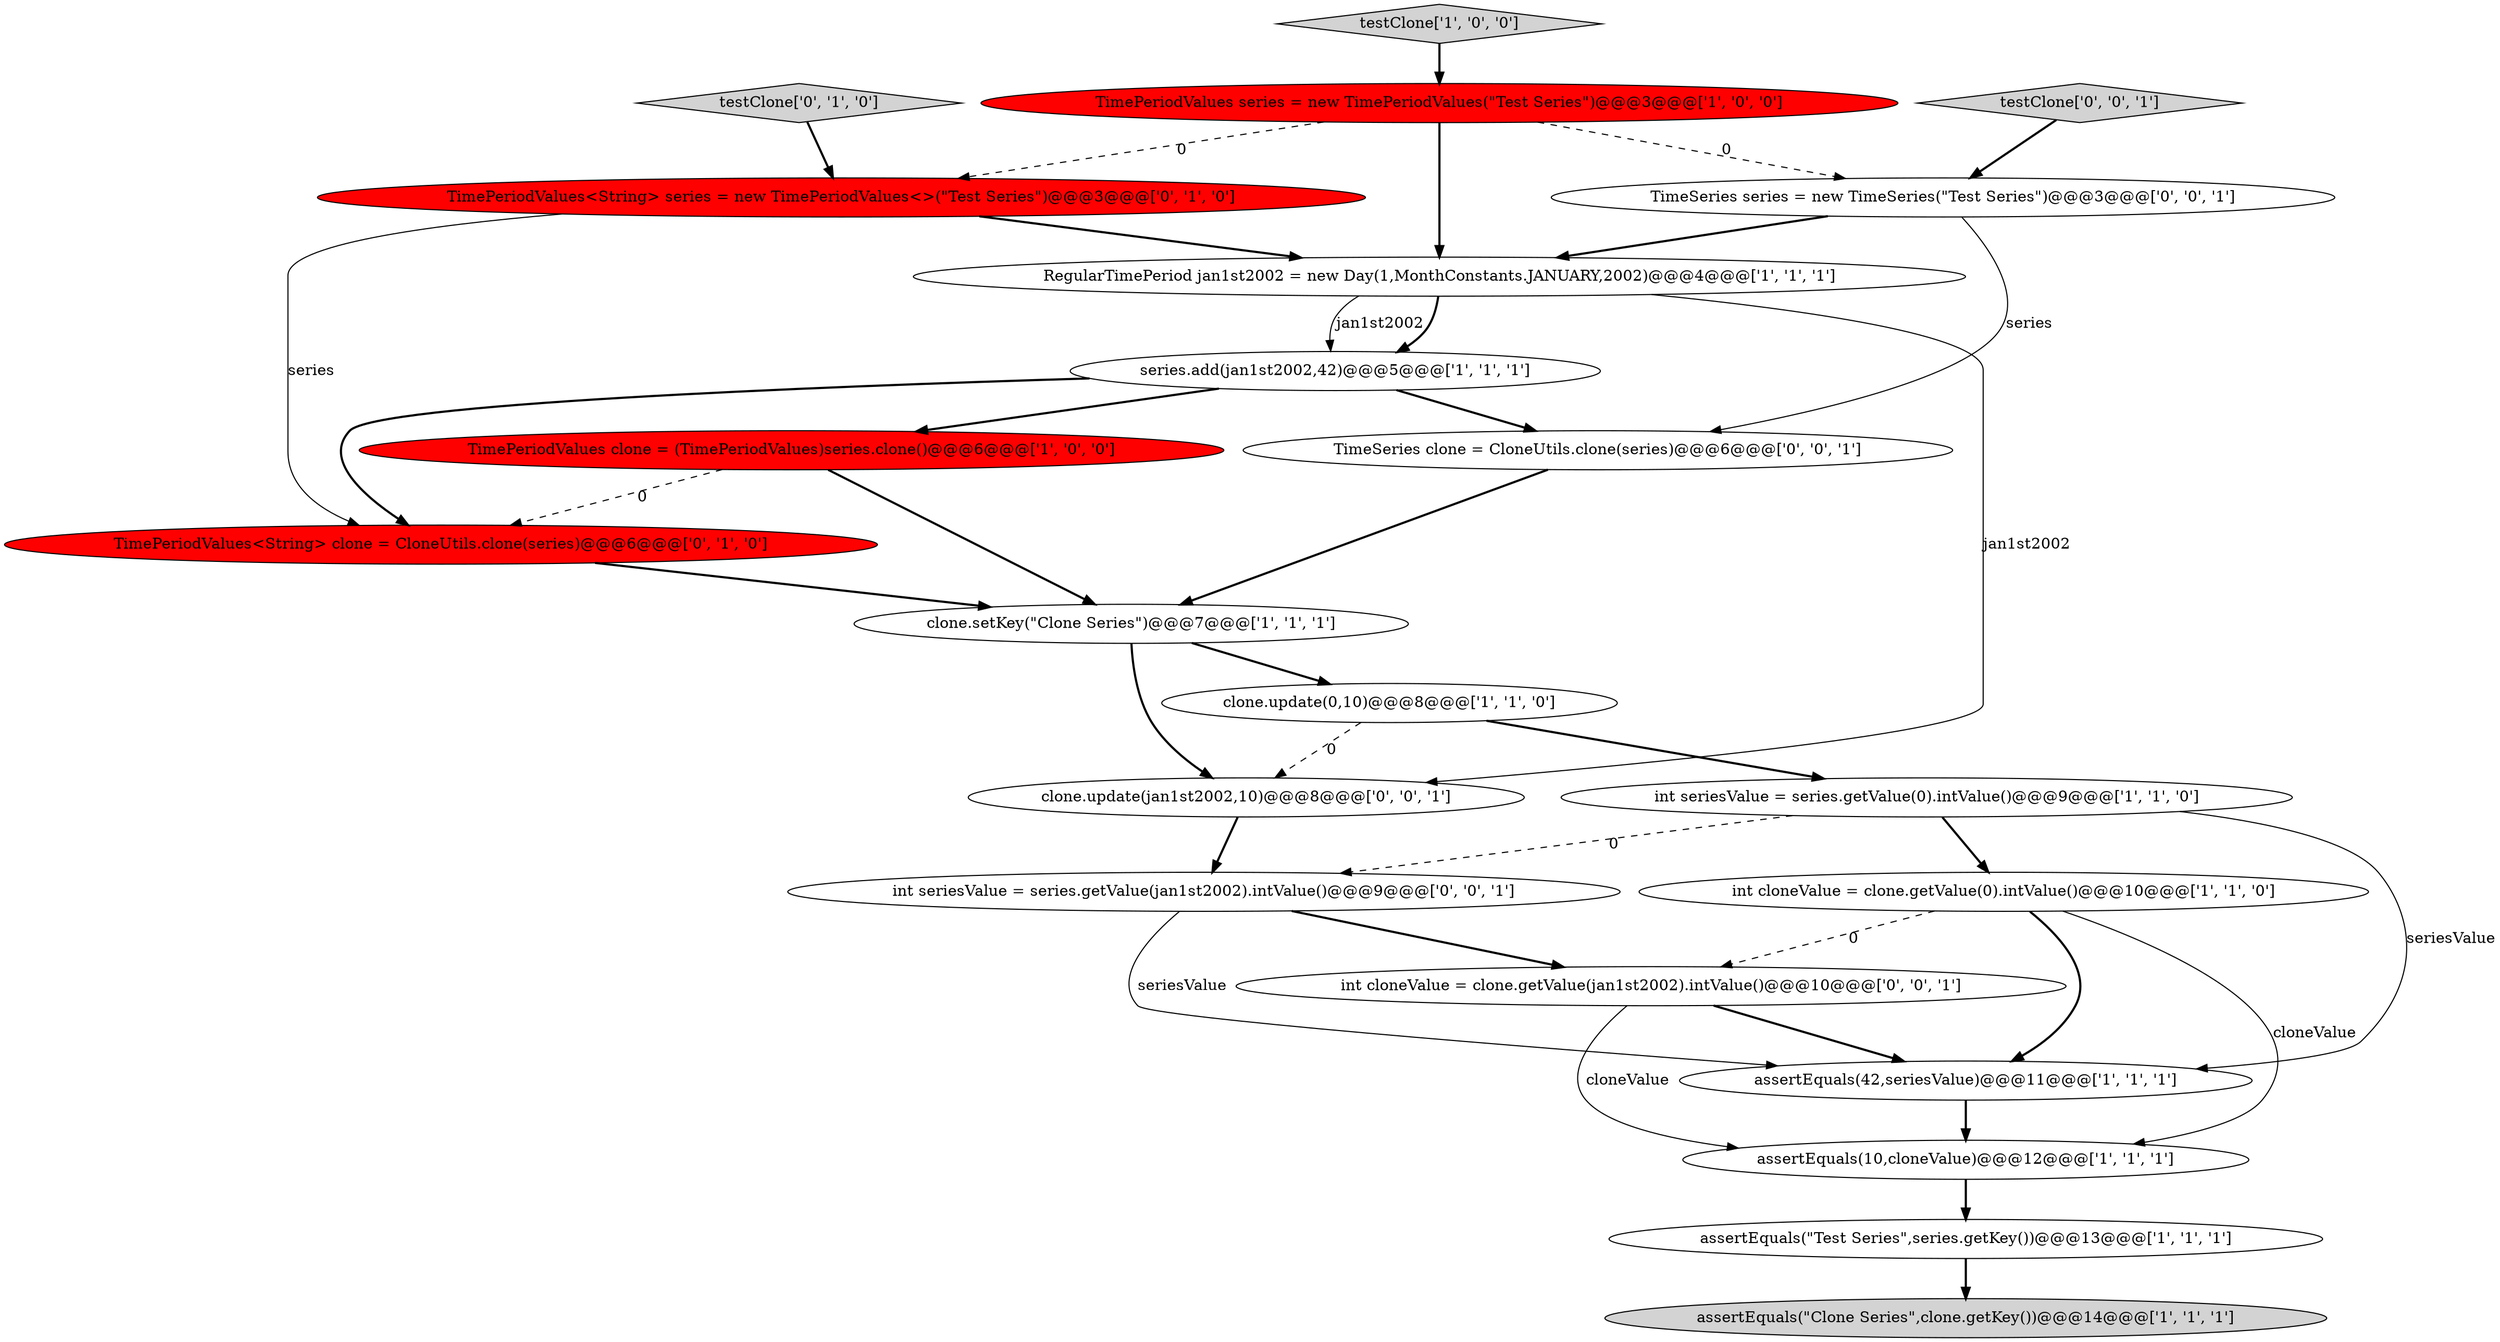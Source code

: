 digraph {
3 [style = filled, label = "clone.update(0,10)@@@8@@@['1', '1', '0']", fillcolor = white, shape = ellipse image = "AAA0AAABBB1BBB"];
10 [style = filled, label = "assertEquals(10,cloneValue)@@@12@@@['1', '1', '1']", fillcolor = white, shape = ellipse image = "AAA0AAABBB1BBB"];
5 [style = filled, label = "int seriesValue = series.getValue(0).intValue()@@@9@@@['1', '1', '0']", fillcolor = white, shape = ellipse image = "AAA0AAABBB1BBB"];
15 [style = filled, label = "TimePeriodValues<String> series = new TimePeriodValues<>(\"Test Series\")@@@3@@@['0', '1', '0']", fillcolor = red, shape = ellipse image = "AAA1AAABBB2BBB"];
7 [style = filled, label = "series.add(jan1st2002,42)@@@5@@@['1', '1', '1']", fillcolor = white, shape = ellipse image = "AAA0AAABBB1BBB"];
20 [style = filled, label = "clone.update(jan1st2002,10)@@@8@@@['0', '0', '1']", fillcolor = white, shape = ellipse image = "AAA0AAABBB3BBB"];
18 [style = filled, label = "TimeSeries clone = CloneUtils.clone(series)@@@6@@@['0', '0', '1']", fillcolor = white, shape = ellipse image = "AAA0AAABBB3BBB"];
1 [style = filled, label = "assertEquals(42,seriesValue)@@@11@@@['1', '1', '1']", fillcolor = white, shape = ellipse image = "AAA0AAABBB1BBB"];
13 [style = filled, label = "testClone['0', '1', '0']", fillcolor = lightgray, shape = diamond image = "AAA0AAABBB2BBB"];
2 [style = filled, label = "testClone['1', '0', '0']", fillcolor = lightgray, shape = diamond image = "AAA0AAABBB1BBB"];
8 [style = filled, label = "RegularTimePeriod jan1st2002 = new Day(1,MonthConstants.JANUARY,2002)@@@4@@@['1', '1', '1']", fillcolor = white, shape = ellipse image = "AAA0AAABBB1BBB"];
12 [style = filled, label = "TimePeriodValues series = new TimePeriodValues(\"Test Series\")@@@3@@@['1', '0', '0']", fillcolor = red, shape = ellipse image = "AAA1AAABBB1BBB"];
21 [style = filled, label = "TimeSeries series = new TimeSeries(\"Test Series\")@@@3@@@['0', '0', '1']", fillcolor = white, shape = ellipse image = "AAA0AAABBB3BBB"];
19 [style = filled, label = "int cloneValue = clone.getValue(jan1st2002).intValue()@@@10@@@['0', '0', '1']", fillcolor = white, shape = ellipse image = "AAA0AAABBB3BBB"];
9 [style = filled, label = "clone.setKey(\"Clone Series\")@@@7@@@['1', '1', '1']", fillcolor = white, shape = ellipse image = "AAA0AAABBB1BBB"];
16 [style = filled, label = "int seriesValue = series.getValue(jan1st2002).intValue()@@@9@@@['0', '0', '1']", fillcolor = white, shape = ellipse image = "AAA0AAABBB3BBB"];
14 [style = filled, label = "TimePeriodValues<String> clone = CloneUtils.clone(series)@@@6@@@['0', '1', '0']", fillcolor = red, shape = ellipse image = "AAA1AAABBB2BBB"];
17 [style = filled, label = "testClone['0', '0', '1']", fillcolor = lightgray, shape = diamond image = "AAA0AAABBB3BBB"];
0 [style = filled, label = "TimePeriodValues clone = (TimePeriodValues)series.clone()@@@6@@@['1', '0', '0']", fillcolor = red, shape = ellipse image = "AAA1AAABBB1BBB"];
4 [style = filled, label = "assertEquals(\"Clone Series\",clone.getKey())@@@14@@@['1', '1', '1']", fillcolor = lightgray, shape = ellipse image = "AAA0AAABBB1BBB"];
11 [style = filled, label = "assertEquals(\"Test Series\",series.getKey())@@@13@@@['1', '1', '1']", fillcolor = white, shape = ellipse image = "AAA0AAABBB1BBB"];
6 [style = filled, label = "int cloneValue = clone.getValue(0).intValue()@@@10@@@['1', '1', '0']", fillcolor = white, shape = ellipse image = "AAA0AAABBB1BBB"];
8->7 [style = solid, label="jan1st2002"];
19->10 [style = solid, label="cloneValue"];
0->9 [style = bold, label=""];
15->14 [style = solid, label="series"];
11->4 [style = bold, label=""];
21->8 [style = bold, label=""];
16->1 [style = solid, label="seriesValue"];
9->20 [style = bold, label=""];
7->0 [style = bold, label=""];
16->19 [style = bold, label=""];
21->18 [style = solid, label="series"];
12->21 [style = dashed, label="0"];
2->12 [style = bold, label=""];
8->7 [style = bold, label=""];
7->14 [style = bold, label=""];
8->20 [style = solid, label="jan1st2002"];
5->16 [style = dashed, label="0"];
0->14 [style = dashed, label="0"];
6->1 [style = bold, label=""];
19->1 [style = bold, label=""];
3->5 [style = bold, label=""];
20->16 [style = bold, label=""];
5->6 [style = bold, label=""];
12->8 [style = bold, label=""];
3->20 [style = dashed, label="0"];
6->19 [style = dashed, label="0"];
18->9 [style = bold, label=""];
5->1 [style = solid, label="seriesValue"];
12->15 [style = dashed, label="0"];
7->18 [style = bold, label=""];
9->3 [style = bold, label=""];
14->9 [style = bold, label=""];
13->15 [style = bold, label=""];
1->10 [style = bold, label=""];
17->21 [style = bold, label=""];
15->8 [style = bold, label=""];
10->11 [style = bold, label=""];
6->10 [style = solid, label="cloneValue"];
}
